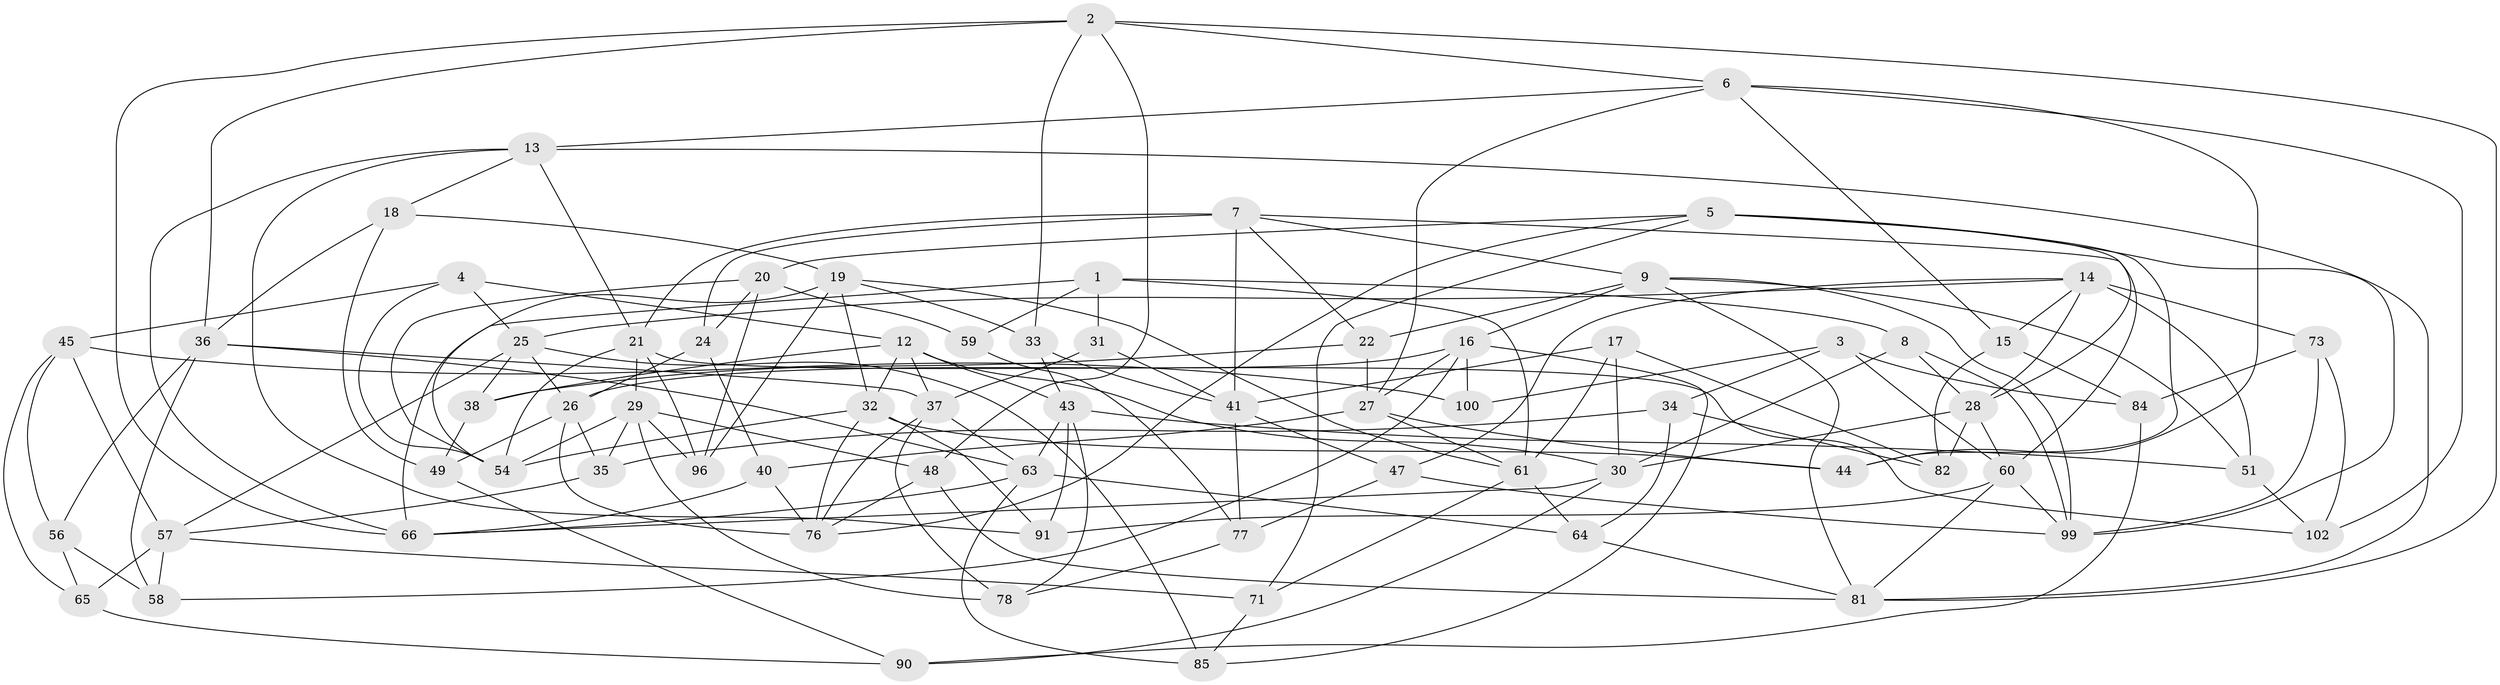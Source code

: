 // Generated by graph-tools (version 1.1) at 2025/24/03/03/25 07:24:27]
// undirected, 70 vertices, 171 edges
graph export_dot {
graph [start="1"]
  node [color=gray90,style=filled];
  1 [super="+10"];
  2 [super="+80"];
  3;
  4;
  5 [super="+11"];
  6 [super="+87"];
  7 [super="+23"];
  8;
  9 [super="+89"];
  12 [super="+46"];
  13 [super="+67"];
  14 [super="+72"];
  15;
  16 [super="+50"];
  17;
  18;
  19 [super="+39"];
  20 [super="+98"];
  21 [super="+79"];
  22;
  24;
  25 [super="+97"];
  26 [super="+53"];
  27 [super="+42"];
  28 [super="+69"];
  29 [super="+92"];
  30 [super="+86"];
  31;
  32 [super="+74"];
  33;
  34;
  35;
  36 [super="+52"];
  37 [super="+95"];
  38;
  40;
  41 [super="+55"];
  43 [super="+70"];
  44;
  45 [super="+104"];
  47;
  48;
  49;
  51;
  54 [super="+88"];
  56;
  57 [super="+62"];
  58;
  59;
  60 [super="+75"];
  61 [super="+103"];
  63 [super="+68"];
  64;
  65;
  66 [super="+94"];
  71;
  73;
  76 [super="+93"];
  77;
  78;
  81 [super="+83"];
  82;
  84;
  85;
  90;
  91;
  96;
  99 [super="+101"];
  100;
  102;
  1 -- 66;
  1 -- 59;
  1 -- 31 [weight=2];
  1 -- 8;
  1 -- 61;
  2 -- 36;
  2 -- 48;
  2 -- 66;
  2 -- 33;
  2 -- 6;
  2 -- 81;
  3 -- 100;
  3 -- 34;
  3 -- 60;
  3 -- 84;
  4 -- 45;
  4 -- 25;
  4 -- 54;
  4 -- 12;
  5 -- 20;
  5 -- 44;
  5 -- 76;
  5 -- 71;
  5 -- 28;
  5 -- 99;
  6 -- 27;
  6 -- 44;
  6 -- 102;
  6 -- 13;
  6 -- 15;
  7 -- 9;
  7 -- 41;
  7 -- 24;
  7 -- 60;
  7 -- 22;
  7 -- 21;
  8 -- 30;
  8 -- 28;
  8 -- 99;
  9 -- 51;
  9 -- 16;
  9 -- 81;
  9 -- 99;
  9 -- 22;
  12 -- 38;
  12 -- 43;
  12 -- 30;
  12 -- 37;
  12 -- 32;
  13 -- 66;
  13 -- 91;
  13 -- 81;
  13 -- 18;
  13 -- 21;
  14 -- 47;
  14 -- 51;
  14 -- 28;
  14 -- 73;
  14 -- 25;
  14 -- 15;
  15 -- 84;
  15 -- 82;
  16 -- 85;
  16 -- 100;
  16 -- 26;
  16 -- 58;
  16 -- 27;
  17 -- 61;
  17 -- 82;
  17 -- 30;
  17 -- 41;
  18 -- 49;
  18 -- 36;
  18 -- 19;
  19 -- 96;
  19 -- 33;
  19 -- 32;
  19 -- 54;
  19 -- 61;
  20 -- 96;
  20 -- 59 [weight=2];
  20 -- 24;
  20 -- 54;
  21 -- 96;
  21 -- 102;
  21 -- 54;
  21 -- 29;
  22 -- 38;
  22 -- 27;
  24 -- 26;
  24 -- 40;
  25 -- 85;
  25 -- 38;
  25 -- 57;
  25 -- 26;
  26 -- 76;
  26 -- 49;
  26 -- 35;
  27 -- 40;
  27 -- 44;
  27 -- 61;
  28 -- 60;
  28 -- 82;
  28 -- 30;
  29 -- 48;
  29 -- 54;
  29 -- 96;
  29 -- 35;
  29 -- 78;
  30 -- 90;
  30 -- 66;
  31 -- 37;
  31 -- 41;
  32 -- 91;
  32 -- 54;
  32 -- 44;
  32 -- 76;
  33 -- 41;
  33 -- 43;
  34 -- 35;
  34 -- 82;
  34 -- 64;
  35 -- 57;
  36 -- 58;
  36 -- 56;
  36 -- 37;
  36 -- 63;
  37 -- 78;
  37 -- 63;
  37 -- 76;
  38 -- 49;
  40 -- 66;
  40 -- 76;
  41 -- 77;
  41 -- 47;
  43 -- 51;
  43 -- 78;
  43 -- 91;
  43 -- 63;
  45 -- 100 [weight=2];
  45 -- 56;
  45 -- 65;
  45 -- 57;
  47 -- 77;
  47 -- 99;
  48 -- 76;
  48 -- 81;
  49 -- 90;
  51 -- 102;
  56 -- 58;
  56 -- 65;
  57 -- 65;
  57 -- 58;
  57 -- 71;
  59 -- 77;
  60 -- 91;
  60 -- 99;
  60 -- 81;
  61 -- 71;
  61 -- 64;
  63 -- 64;
  63 -- 85;
  63 -- 66;
  64 -- 81;
  65 -- 90;
  71 -- 85;
  73 -- 84;
  73 -- 99;
  73 -- 102;
  77 -- 78;
  84 -- 90;
}

